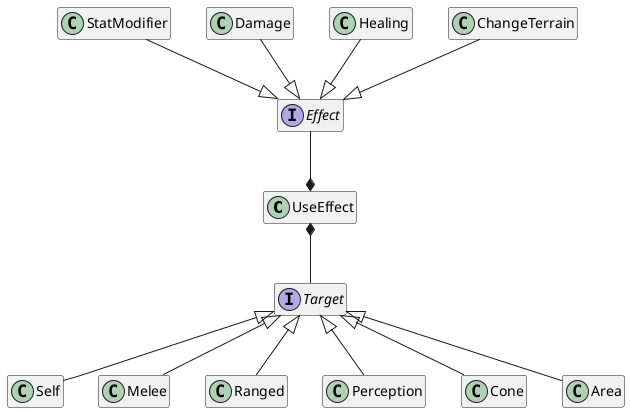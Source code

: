 @startuml

class UseEffect
interface Effect
class StatModifier
interface Target

 Effect --* UseEffect
Damage --|> Effect
Healing --|> Effect
StatModifier --|> Effect
ChangeTerrain --|> Effect

UseEffect *-- Target
Target <|-- Self
Target <|-- Melee
Target <|-- Ranged
Target <|-- Perception
Target <|-- Cone
Target <|-- Area

hide members

@enduml